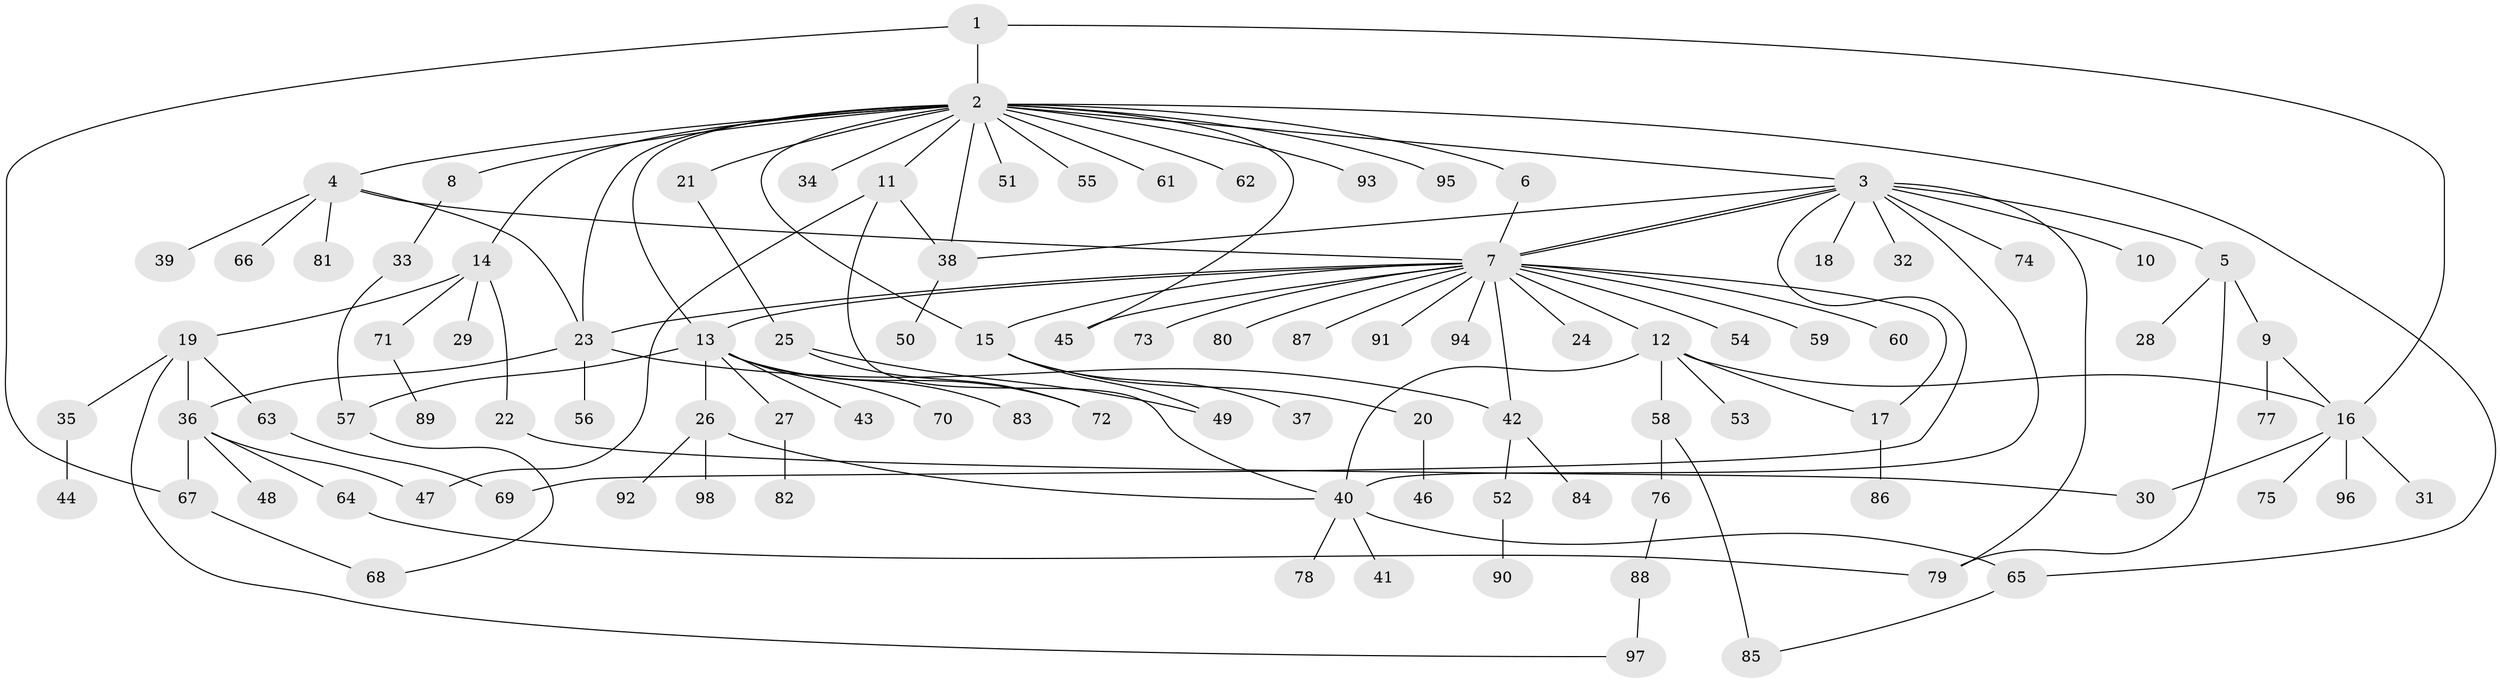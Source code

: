 // Generated by graph-tools (version 1.1) at 2025/11/02/27/25 16:11:11]
// undirected, 98 vertices, 128 edges
graph export_dot {
graph [start="1"]
  node [color=gray90,style=filled];
  1;
  2;
  3;
  4;
  5;
  6;
  7;
  8;
  9;
  10;
  11;
  12;
  13;
  14;
  15;
  16;
  17;
  18;
  19;
  20;
  21;
  22;
  23;
  24;
  25;
  26;
  27;
  28;
  29;
  30;
  31;
  32;
  33;
  34;
  35;
  36;
  37;
  38;
  39;
  40;
  41;
  42;
  43;
  44;
  45;
  46;
  47;
  48;
  49;
  50;
  51;
  52;
  53;
  54;
  55;
  56;
  57;
  58;
  59;
  60;
  61;
  62;
  63;
  64;
  65;
  66;
  67;
  68;
  69;
  70;
  71;
  72;
  73;
  74;
  75;
  76;
  77;
  78;
  79;
  80;
  81;
  82;
  83;
  84;
  85;
  86;
  87;
  88;
  89;
  90;
  91;
  92;
  93;
  94;
  95;
  96;
  97;
  98;
  1 -- 2;
  1 -- 16;
  1 -- 67;
  2 -- 3;
  2 -- 4;
  2 -- 6;
  2 -- 8;
  2 -- 11;
  2 -- 13;
  2 -- 14;
  2 -- 15;
  2 -- 21;
  2 -- 23;
  2 -- 34;
  2 -- 38;
  2 -- 45;
  2 -- 51;
  2 -- 55;
  2 -- 61;
  2 -- 62;
  2 -- 65;
  2 -- 93;
  2 -- 95;
  3 -- 5;
  3 -- 7;
  3 -- 7;
  3 -- 10;
  3 -- 18;
  3 -- 32;
  3 -- 38;
  3 -- 40;
  3 -- 69;
  3 -- 74;
  3 -- 79;
  4 -- 7;
  4 -- 23;
  4 -- 39;
  4 -- 66;
  4 -- 81;
  5 -- 9;
  5 -- 28;
  5 -- 79;
  6 -- 7;
  7 -- 12;
  7 -- 13;
  7 -- 15;
  7 -- 17;
  7 -- 23;
  7 -- 24;
  7 -- 42;
  7 -- 45;
  7 -- 54;
  7 -- 59;
  7 -- 60;
  7 -- 73;
  7 -- 80;
  7 -- 87;
  7 -- 91;
  7 -- 94;
  8 -- 33;
  9 -- 16;
  9 -- 77;
  11 -- 38;
  11 -- 40;
  11 -- 47;
  12 -- 16;
  12 -- 17;
  12 -- 40;
  12 -- 53;
  12 -- 58;
  13 -- 26;
  13 -- 27;
  13 -- 43;
  13 -- 57;
  13 -- 70;
  13 -- 72;
  13 -- 83;
  14 -- 19;
  14 -- 22;
  14 -- 29;
  14 -- 71;
  15 -- 20;
  15 -- 37;
  15 -- 49;
  16 -- 30;
  16 -- 31;
  16 -- 75;
  16 -- 96;
  17 -- 86;
  19 -- 35;
  19 -- 36;
  19 -- 63;
  19 -- 97;
  20 -- 46;
  21 -- 25;
  22 -- 30;
  23 -- 36;
  23 -- 42;
  23 -- 56;
  25 -- 49;
  25 -- 72;
  26 -- 40;
  26 -- 92;
  26 -- 98;
  27 -- 82;
  33 -- 57;
  35 -- 44;
  36 -- 47;
  36 -- 48;
  36 -- 64;
  36 -- 67;
  38 -- 50;
  40 -- 41;
  40 -- 65;
  40 -- 78;
  42 -- 52;
  42 -- 84;
  52 -- 90;
  57 -- 68;
  58 -- 76;
  58 -- 85;
  63 -- 69;
  64 -- 79;
  65 -- 85;
  67 -- 68;
  71 -- 89;
  76 -- 88;
  88 -- 97;
}
